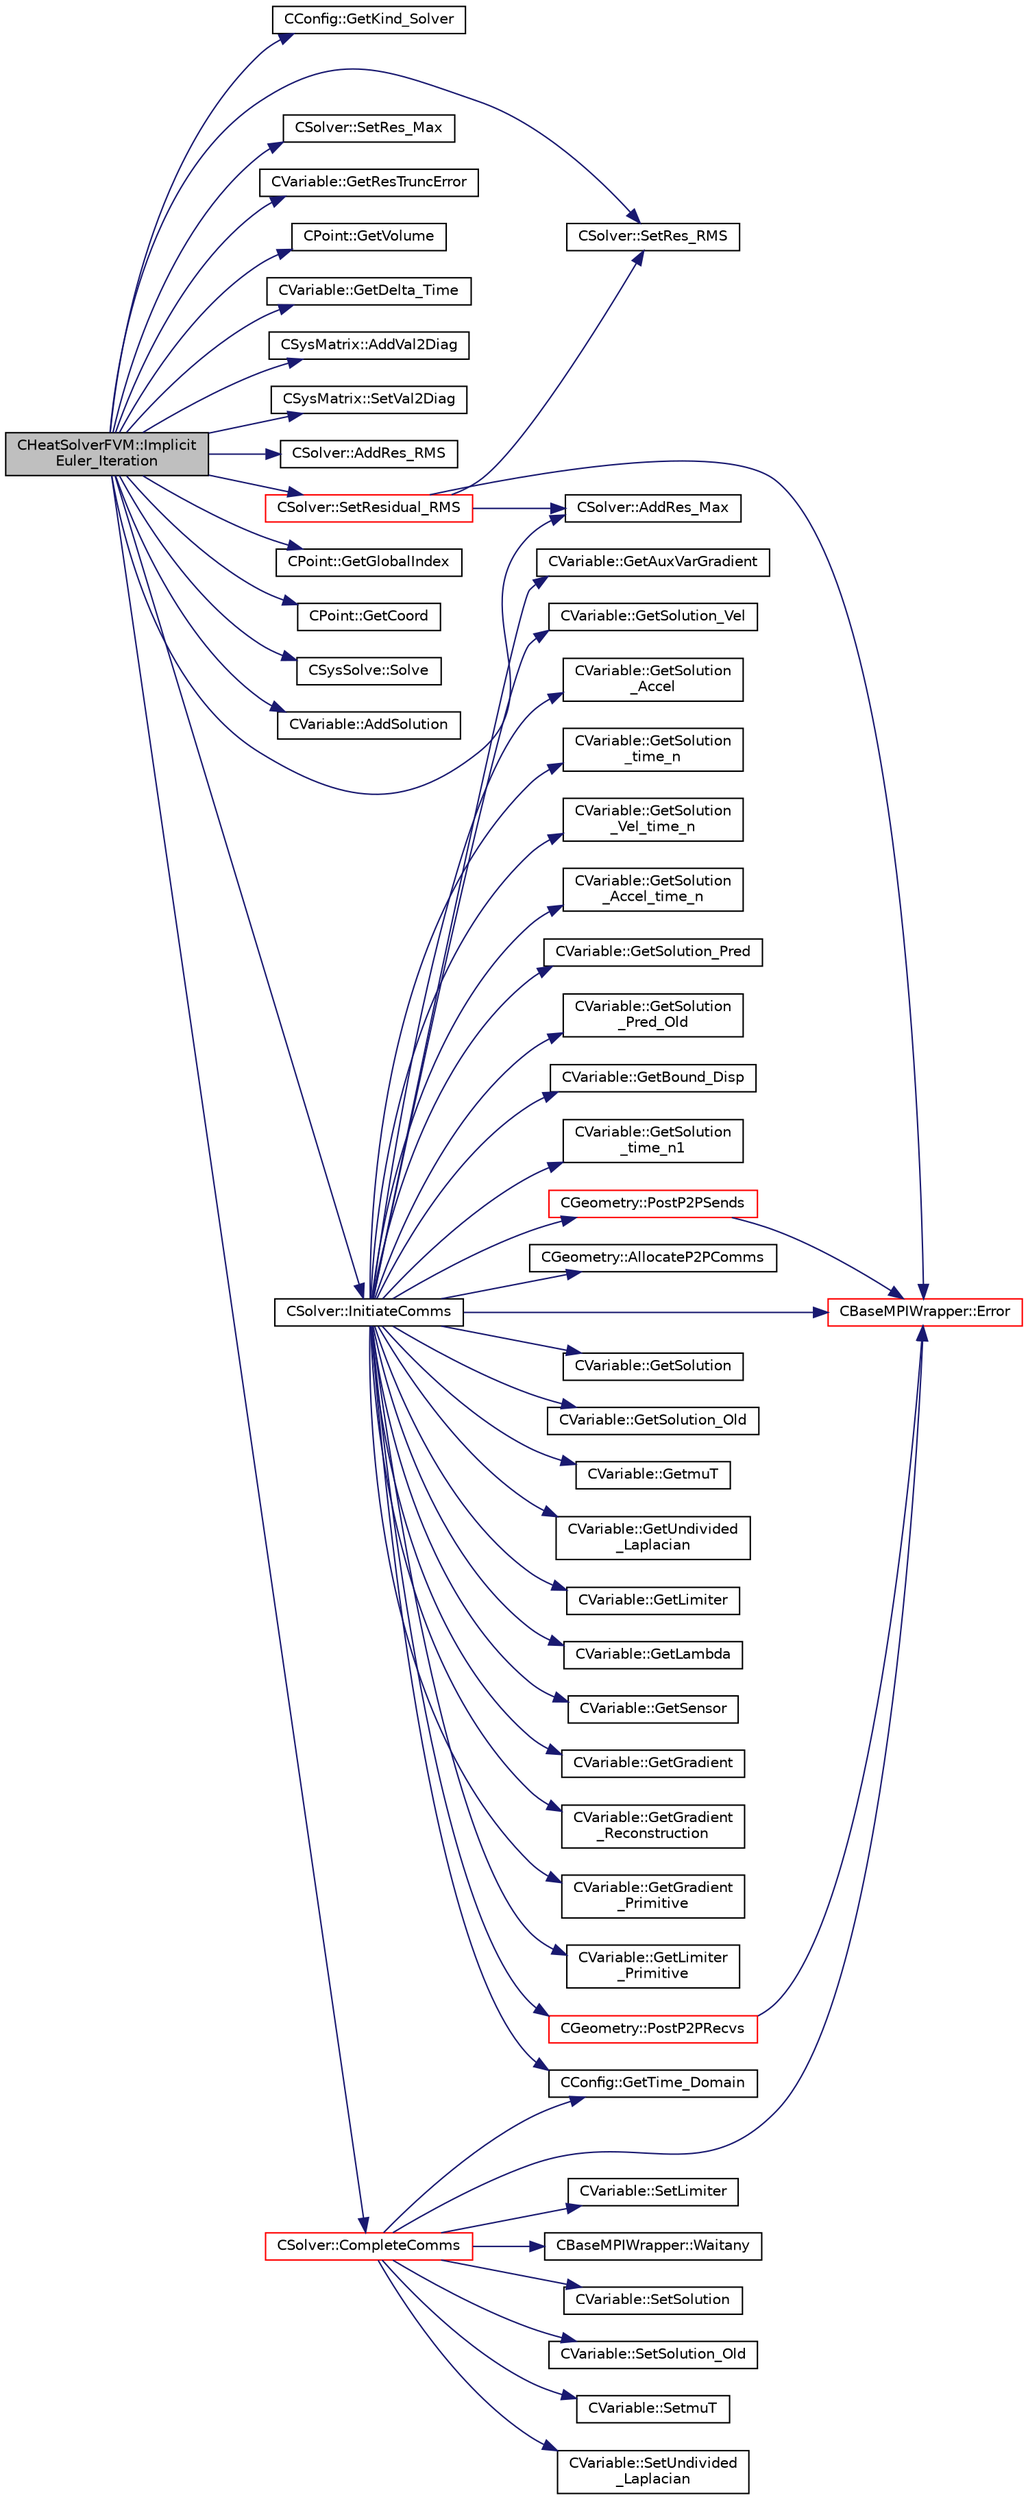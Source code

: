 digraph "CHeatSolverFVM::ImplicitEuler_Iteration"
{
  edge [fontname="Helvetica",fontsize="10",labelfontname="Helvetica",labelfontsize="10"];
  node [fontname="Helvetica",fontsize="10",shape=record];
  rankdir="LR";
  Node339 [label="CHeatSolverFVM::Implicit\lEuler_Iteration",height=0.2,width=0.4,color="black", fillcolor="grey75", style="filled", fontcolor="black"];
  Node339 -> Node340 [color="midnightblue",fontsize="10",style="solid",fontname="Helvetica"];
  Node340 [label="CConfig::GetKind_Solver",height=0.2,width=0.4,color="black", fillcolor="white", style="filled",URL="$class_c_config.html#a0e2628fc803f14ec6179427ee02e8655",tooltip="Governing equations of the flow (it can be different from the run time equation). ..."];
  Node339 -> Node341 [color="midnightblue",fontsize="10",style="solid",fontname="Helvetica"];
  Node341 [label="CSolver::SetRes_RMS",height=0.2,width=0.4,color="black", fillcolor="white", style="filled",URL="$class_c_solver.html#a6b74eb7a8bc01a4997c9844598f39d2f",tooltip="Set the maximal residual, this is useful for the convergence history. "];
  Node339 -> Node342 [color="midnightblue",fontsize="10",style="solid",fontname="Helvetica"];
  Node342 [label="CSolver::SetRes_Max",height=0.2,width=0.4,color="black", fillcolor="white", style="filled",URL="$class_c_solver.html#adf14c8391575b286636b04e66f0b5ca7",tooltip="Set the maximal residual, this is useful for the convergence history. "];
  Node339 -> Node343 [color="midnightblue",fontsize="10",style="solid",fontname="Helvetica"];
  Node343 [label="CVariable::GetResTruncError",height=0.2,width=0.4,color="black", fillcolor="white", style="filled",URL="$class_c_variable.html#a026747bfe251f06e2a37352eafbf71f4",tooltip="Get the truncation error. "];
  Node339 -> Node344 [color="midnightblue",fontsize="10",style="solid",fontname="Helvetica"];
  Node344 [label="CPoint::GetVolume",height=0.2,width=0.4,color="black", fillcolor="white", style="filled",URL="$class_c_point.html#a3c526a15e767c7de9cf163800aa581e5",tooltip="Get area or volume of the control volume. "];
  Node339 -> Node345 [color="midnightblue",fontsize="10",style="solid",fontname="Helvetica"];
  Node345 [label="CVariable::GetDelta_Time",height=0.2,width=0.4,color="black", fillcolor="white", style="filled",URL="$class_c_variable.html#aef3ea2cd0a87d55835bb2bd332678489",tooltip="Get the value of the time step. "];
  Node339 -> Node346 [color="midnightblue",fontsize="10",style="solid",fontname="Helvetica"];
  Node346 [label="CSysMatrix::AddVal2Diag",height=0.2,width=0.4,color="black", fillcolor="white", style="filled",URL="$class_c_sys_matrix.html#ad230c61b0790b0bf25bba46a6711fc39",tooltip="Adds the specified value to the diagonal of the (i, i) subblock of the matrix-by-blocks structure..."];
  Node339 -> Node347 [color="midnightblue",fontsize="10",style="solid",fontname="Helvetica"];
  Node347 [label="CSysMatrix::SetVal2Diag",height=0.2,width=0.4,color="black", fillcolor="white", style="filled",URL="$class_c_sys_matrix.html#a09cc02e9f653a7b84e6222663112b26d",tooltip="Sets the specified value to the diagonal of the (i, i) subblock of the matrix-by-blocks structure..."];
  Node339 -> Node348 [color="midnightblue",fontsize="10",style="solid",fontname="Helvetica"];
  Node348 [label="CSolver::AddRes_RMS",height=0.2,width=0.4,color="black", fillcolor="white", style="filled",URL="$class_c_solver.html#a41bc448daf37985882cb2cf27ab1ffd4",tooltip="Adds the maximal residual, this is useful for the convergence history. "];
  Node339 -> Node349 [color="midnightblue",fontsize="10",style="solid",fontname="Helvetica"];
  Node349 [label="CSolver::AddRes_Max",height=0.2,width=0.4,color="black", fillcolor="white", style="filled",URL="$class_c_solver.html#a8068067ba1b56173c95d4799bfb48d9e",tooltip="Adds the maximal residual, this is useful for the convergence history. "];
  Node339 -> Node350 [color="midnightblue",fontsize="10",style="solid",fontname="Helvetica"];
  Node350 [label="CPoint::GetGlobalIndex",height=0.2,width=0.4,color="black", fillcolor="white", style="filled",URL="$class_c_point.html#ab546170a5a03ef210a75fc5531910050",tooltip="Get the global index in a parallel computation. "];
  Node339 -> Node351 [color="midnightblue",fontsize="10",style="solid",fontname="Helvetica"];
  Node351 [label="CPoint::GetCoord",height=0.2,width=0.4,color="black", fillcolor="white", style="filled",URL="$class_c_point.html#a95fe081d22e96e190cb3edcbf0d6525f",tooltip="Get the coordinates dor the control volume. "];
  Node339 -> Node352 [color="midnightblue",fontsize="10",style="solid",fontname="Helvetica"];
  Node352 [label="CSysSolve::Solve",height=0.2,width=0.4,color="black", fillcolor="white", style="filled",URL="$class_c_sys_solve.html#a47c0bf85c252de49cdb04f254c6b2d2f",tooltip="Solve the linear system using a Krylov subspace method. "];
  Node339 -> Node353 [color="midnightblue",fontsize="10",style="solid",fontname="Helvetica"];
  Node353 [label="CVariable::AddSolution",height=0.2,width=0.4,color="black", fillcolor="white", style="filled",URL="$class_c_variable.html#acb44f7d71d6e55b18bd008b704327f4a",tooltip="Add a value to the solution. "];
  Node339 -> Node354 [color="midnightblue",fontsize="10",style="solid",fontname="Helvetica"];
  Node354 [label="CSolver::InitiateComms",height=0.2,width=0.4,color="black", fillcolor="white", style="filled",URL="$class_c_solver.html#a68ef94bc50683bd1f1d750b4a8cb7351",tooltip="Routine to load a solver quantity into the data structures for MPI point-to-point communication and t..."];
  Node354 -> Node355 [color="midnightblue",fontsize="10",style="solid",fontname="Helvetica"];
  Node355 [label="CConfig::GetTime_Domain",height=0.2,width=0.4,color="black", fillcolor="white", style="filled",URL="$class_c_config.html#a6a11350b3c8d7577318be43cda6f7292",tooltip="Check if the multizone problem is solved for time domain. "];
  Node354 -> Node356 [color="midnightblue",fontsize="10",style="solid",fontname="Helvetica"];
  Node356 [label="CBaseMPIWrapper::Error",height=0.2,width=0.4,color="red", fillcolor="white", style="filled",URL="$class_c_base_m_p_i_wrapper.html#a04457c47629bda56704e6a8804833eeb"];
  Node354 -> Node358 [color="midnightblue",fontsize="10",style="solid",fontname="Helvetica"];
  Node358 [label="CGeometry::AllocateP2PComms",height=0.2,width=0.4,color="black", fillcolor="white", style="filled",URL="$class_c_geometry.html#ab8d78a9f4017431b7542e154f58a7e63",tooltip="Routine to allocate buffers for point-to-point MPI communications. Also called to dynamically realloc..."];
  Node354 -> Node359 [color="midnightblue",fontsize="10",style="solid",fontname="Helvetica"];
  Node359 [label="CGeometry::PostP2PRecvs",height=0.2,width=0.4,color="red", fillcolor="white", style="filled",URL="$class_c_geometry.html#a35dd847b43dad069e3d73e376a0f32fb",tooltip="Routine to launch non-blocking recvs only for all point-to-point communication with neighboring parti..."];
  Node359 -> Node356 [color="midnightblue",fontsize="10",style="solid",fontname="Helvetica"];
  Node354 -> Node361 [color="midnightblue",fontsize="10",style="solid",fontname="Helvetica"];
  Node361 [label="CVariable::GetSolution",height=0.2,width=0.4,color="black", fillcolor="white", style="filled",URL="$class_c_variable.html#a261483e39c23c1de7cb9aea7e917c121",tooltip="Get the solution. "];
  Node354 -> Node362 [color="midnightblue",fontsize="10",style="solid",fontname="Helvetica"];
  Node362 [label="CVariable::GetSolution_Old",height=0.2,width=0.4,color="black", fillcolor="white", style="filled",URL="$class_c_variable.html#a70a9df6b6cc631f9c3b9a3ef7b3ecfe4",tooltip="Get the old solution of the problem (Runge-Kutta method) "];
  Node354 -> Node363 [color="midnightblue",fontsize="10",style="solid",fontname="Helvetica"];
  Node363 [label="CVariable::GetmuT",height=0.2,width=0.4,color="black", fillcolor="white", style="filled",URL="$class_c_variable.html#ad35ee29420764dda0bbb574f7a7253e7",tooltip="Get the value of the eddy viscosity. "];
  Node354 -> Node364 [color="midnightblue",fontsize="10",style="solid",fontname="Helvetica"];
  Node364 [label="CVariable::GetUndivided\l_Laplacian",height=0.2,width=0.4,color="black", fillcolor="white", style="filled",URL="$class_c_variable.html#a1dd90f7826e65b6b9fe15becaf82b1af",tooltip="Get the undivided laplacian of the solution. "];
  Node354 -> Node365 [color="midnightblue",fontsize="10",style="solid",fontname="Helvetica"];
  Node365 [label="CVariable::GetLimiter",height=0.2,width=0.4,color="black", fillcolor="white", style="filled",URL="$class_c_variable.html#a9575966f5c250fca5f6c6ff4f2dd7558",tooltip="Get the value of the slope limiter. "];
  Node354 -> Node366 [color="midnightblue",fontsize="10",style="solid",fontname="Helvetica"];
  Node366 [label="CVariable::GetLambda",height=0.2,width=0.4,color="black", fillcolor="white", style="filled",URL="$class_c_variable.html#af0b6afbd2666eab791d902f50fc3e869",tooltip="Get the value of the spectral radius. "];
  Node354 -> Node367 [color="midnightblue",fontsize="10",style="solid",fontname="Helvetica"];
  Node367 [label="CVariable::GetSensor",height=0.2,width=0.4,color="black", fillcolor="white", style="filled",URL="$class_c_variable.html#afec545423f883bcd961ac9f1e5d18dd2",tooltip="Get the pressure sensor. "];
  Node354 -> Node368 [color="midnightblue",fontsize="10",style="solid",fontname="Helvetica"];
  Node368 [label="CVariable::GetGradient",height=0.2,width=0.4,color="black", fillcolor="white", style="filled",URL="$class_c_variable.html#a7b58da4a928d622e7c2d4b4db047769d",tooltip="Get the value of the solution gradient. "];
  Node354 -> Node369 [color="midnightblue",fontsize="10",style="solid",fontname="Helvetica"];
  Node369 [label="CVariable::GetGradient\l_Reconstruction",height=0.2,width=0.4,color="black", fillcolor="white", style="filled",URL="$class_c_variable.html#a977f02338e95faf16da03dceb858d21b",tooltip="Get the value of the primitive gradient for MUSCL reconstruction. "];
  Node354 -> Node370 [color="midnightblue",fontsize="10",style="solid",fontname="Helvetica"];
  Node370 [label="CVariable::GetGradient\l_Primitive",height=0.2,width=0.4,color="black", fillcolor="white", style="filled",URL="$class_c_variable.html#a8b7f4e020a837b1fe639e8d875f964d5",tooltip="A virtual member. "];
  Node354 -> Node371 [color="midnightblue",fontsize="10",style="solid",fontname="Helvetica"];
  Node371 [label="CVariable::GetLimiter\l_Primitive",height=0.2,width=0.4,color="black", fillcolor="white", style="filled",URL="$class_c_variable.html#a16ceb9b6d42113b37bb6f19652b22ed4",tooltip="A virtual member. "];
  Node354 -> Node372 [color="midnightblue",fontsize="10",style="solid",fontname="Helvetica"];
  Node372 [label="CVariable::GetAuxVarGradient",height=0.2,width=0.4,color="black", fillcolor="white", style="filled",URL="$class_c_variable.html#a834d120ef94368df0db7b3b96a7a324c",tooltip="Get the gradient of the auxiliary variable. "];
  Node354 -> Node373 [color="midnightblue",fontsize="10",style="solid",fontname="Helvetica"];
  Node373 [label="CVariable::GetSolution_Vel",height=0.2,width=0.4,color="black", fillcolor="white", style="filled",URL="$class_c_variable.html#ae403ee21871629716cbabead1c587dac",tooltip="Get the velocity (Structural Analysis). "];
  Node354 -> Node374 [color="midnightblue",fontsize="10",style="solid",fontname="Helvetica"];
  Node374 [label="CVariable::GetSolution\l_Accel",height=0.2,width=0.4,color="black", fillcolor="white", style="filled",URL="$class_c_variable.html#aef2fdf091198070a00d12cdb4dea3ff6",tooltip="Get the acceleration (Structural Analysis). "];
  Node354 -> Node375 [color="midnightblue",fontsize="10",style="solid",fontname="Helvetica"];
  Node375 [label="CVariable::GetSolution\l_time_n",height=0.2,width=0.4,color="black", fillcolor="white", style="filled",URL="$class_c_variable.html#a9162db789c2ca2b71159697cc500fcce",tooltip="Get the solution at time n. "];
  Node354 -> Node376 [color="midnightblue",fontsize="10",style="solid",fontname="Helvetica"];
  Node376 [label="CVariable::GetSolution\l_Vel_time_n",height=0.2,width=0.4,color="black", fillcolor="white", style="filled",URL="$class_c_variable.html#ab36e9bb95a17f0561a94edb80f1ca4c0",tooltip="Get the velocity of the nodes (Structural Analysis) at time n. "];
  Node354 -> Node377 [color="midnightblue",fontsize="10",style="solid",fontname="Helvetica"];
  Node377 [label="CVariable::GetSolution\l_Accel_time_n",height=0.2,width=0.4,color="black", fillcolor="white", style="filled",URL="$class_c_variable.html#acb493936a05287142a6257122f5cefb5",tooltip="Get the acceleration of the nodes (Structural Analysis) at time n. "];
  Node354 -> Node378 [color="midnightblue",fontsize="10",style="solid",fontname="Helvetica"];
  Node378 [label="CVariable::GetSolution_Pred",height=0.2,width=0.4,color="black", fillcolor="white", style="filled",URL="$class_c_variable.html#adba4a8e082e70a9a6fe5d1d9c6e5c820",tooltip="A virtual member. Get the value of the solution predictor. "];
  Node354 -> Node379 [color="midnightblue",fontsize="10",style="solid",fontname="Helvetica"];
  Node379 [label="CVariable::GetSolution\l_Pred_Old",height=0.2,width=0.4,color="black", fillcolor="white", style="filled",URL="$class_c_variable.html#a626f4cad3d20be125e844b9076e44e07",tooltip="A virtual member. Get the value of the solution predictor. "];
  Node354 -> Node380 [color="midnightblue",fontsize="10",style="solid",fontname="Helvetica"];
  Node380 [label="CVariable::GetBound_Disp",height=0.2,width=0.4,color="black", fillcolor="white", style="filled",URL="$class_c_variable.html#a7e382eae45700e5c1e8973292c08f128",tooltip="A virtual member. Get the value of the displacement imposed at the boundary. "];
  Node354 -> Node381 [color="midnightblue",fontsize="10",style="solid",fontname="Helvetica"];
  Node381 [label="CVariable::GetSolution\l_time_n1",height=0.2,width=0.4,color="black", fillcolor="white", style="filled",URL="$class_c_variable.html#a584e438afb716aa0ffce4ccc9b469ef6",tooltip="Get the solution at time n-1. "];
  Node354 -> Node382 [color="midnightblue",fontsize="10",style="solid",fontname="Helvetica"];
  Node382 [label="CGeometry::PostP2PSends",height=0.2,width=0.4,color="red", fillcolor="white", style="filled",URL="$class_c_geometry.html#a3db8e369fc532db7a85a27fbb01056fe",tooltip="Routine to launch a single non-blocking send once the buffer is loaded for a point-to-point commucati..."];
  Node382 -> Node356 [color="midnightblue",fontsize="10",style="solid",fontname="Helvetica"];
  Node339 -> Node384 [color="midnightblue",fontsize="10",style="solid",fontname="Helvetica"];
  Node384 [label="CSolver::CompleteComms",height=0.2,width=0.4,color="red", fillcolor="white", style="filled",URL="$class_c_solver.html#a8d3046ad54e177f0705a2bff99c1cf16",tooltip="Routine to complete the set of non-blocking communications launched by InitiateComms() and unpacking ..."];
  Node384 -> Node385 [color="midnightblue",fontsize="10",style="solid",fontname="Helvetica"];
  Node385 [label="CBaseMPIWrapper::Waitany",height=0.2,width=0.4,color="black", fillcolor="white", style="filled",URL="$class_c_base_m_p_i_wrapper.html#ade364e6661c9eec2070a2448dbb5750b"];
  Node384 -> Node386 [color="midnightblue",fontsize="10",style="solid",fontname="Helvetica"];
  Node386 [label="CVariable::SetSolution",height=0.2,width=0.4,color="black", fillcolor="white", style="filled",URL="$class_c_variable.html#a22fbbd7bc6491672843000644a05c6a5",tooltip="Set the value of the solution, all variables. "];
  Node384 -> Node387 [color="midnightblue",fontsize="10",style="solid",fontname="Helvetica"];
  Node387 [label="CVariable::SetSolution_Old",height=0.2,width=0.4,color="black", fillcolor="white", style="filled",URL="$class_c_variable.html#a6ee4d8d450971204cc054a33d6473732",tooltip="Set the value of the old solution. "];
  Node384 -> Node388 [color="midnightblue",fontsize="10",style="solid",fontname="Helvetica"];
  Node388 [label="CVariable::SetmuT",height=0.2,width=0.4,color="black", fillcolor="white", style="filled",URL="$class_c_variable.html#a91256a1e927c5a529d853d0f127243de",tooltip="Set the value of the eddy viscosity. "];
  Node384 -> Node389 [color="midnightblue",fontsize="10",style="solid",fontname="Helvetica"];
  Node389 [label="CVariable::SetUndivided\l_Laplacian",height=0.2,width=0.4,color="black", fillcolor="white", style="filled",URL="$class_c_variable.html#ad3ffccf8e47dccac8bb71b4d8fdbc1be",tooltip="Set the value of the undivided laplacian of the solution. "];
  Node384 -> Node390 [color="midnightblue",fontsize="10",style="solid",fontname="Helvetica"];
  Node390 [label="CVariable::SetLimiter",height=0.2,width=0.4,color="black", fillcolor="white", style="filled",URL="$class_c_variable.html#a7facd577dde974e01c3de9b6f273232e",tooltip="Set the value of the limiter. "];
  Node384 -> Node355 [color="midnightblue",fontsize="10",style="solid",fontname="Helvetica"];
  Node384 -> Node356 [color="midnightblue",fontsize="10",style="solid",fontname="Helvetica"];
  Node339 -> Node408 [color="midnightblue",fontsize="10",style="solid",fontname="Helvetica"];
  Node408 [label="CSolver::SetResidual_RMS",height=0.2,width=0.4,color="red", fillcolor="white", style="filled",URL="$class_c_solver.html#a757fe316cc412bb18f1c6dff3beeb6b4",tooltip="Set the value of the max residual and RMS residual. "];
  Node408 -> Node356 [color="midnightblue",fontsize="10",style="solid",fontname="Helvetica"];
  Node408 -> Node341 [color="midnightblue",fontsize="10",style="solid",fontname="Helvetica"];
  Node408 -> Node349 [color="midnightblue",fontsize="10",style="solid",fontname="Helvetica"];
}
